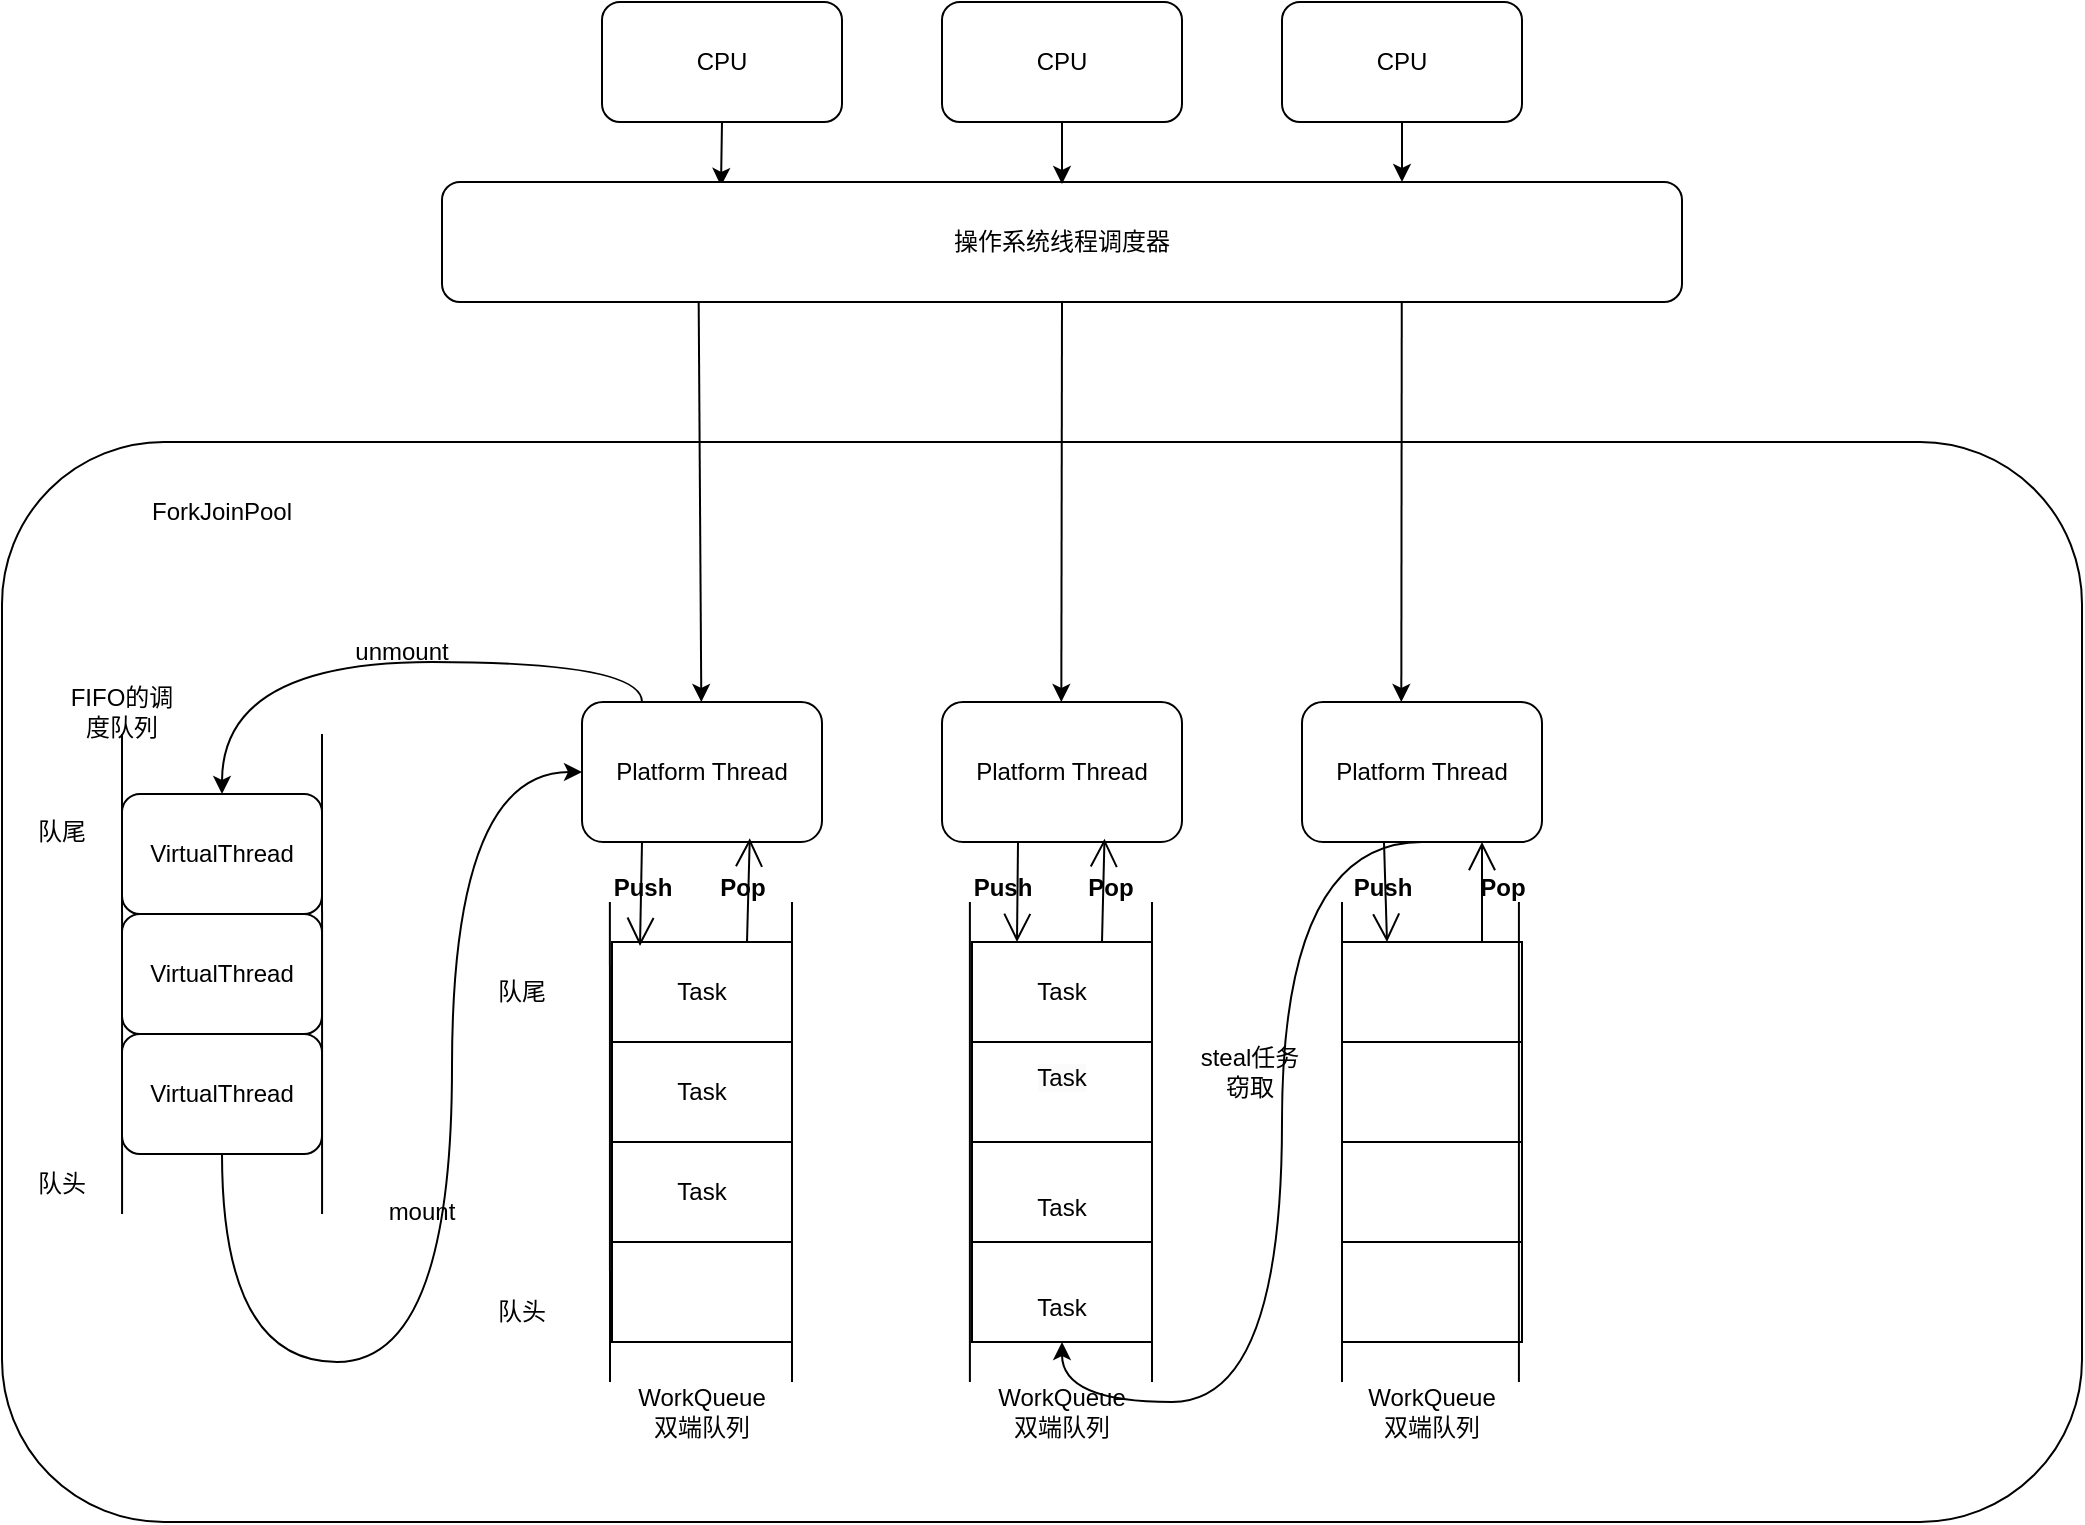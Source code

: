 <mxfile version="21.3.7" type="github">
  <diagram name="第 1 页" id="DaJ-24qObtk4jbQA614w">
    <mxGraphModel dx="2325" dy="1027" grid="1" gridSize="10" guides="1" tooltips="1" connect="1" arrows="1" fold="1" page="1" pageScale="1" pageWidth="827" pageHeight="1169" math="0" shadow="0">
      <root>
        <mxCell id="0" />
        <mxCell id="1" parent="0" />
        <mxCell id="24YxcUlf_cqzRsSQSOyX-5" style="edgeStyle=orthogonalEdgeStyle;rounded=0;orthogonalLoop=1;jettySize=auto;html=1;exitX=0.5;exitY=1;exitDx=0;exitDy=0;entryX=0.225;entryY=0.033;entryDx=0;entryDy=0;entryPerimeter=0;" edge="1" parent="1" source="24YxcUlf_cqzRsSQSOyX-1" target="24YxcUlf_cqzRsSQSOyX-4">
          <mxGeometry relative="1" as="geometry" />
        </mxCell>
        <mxCell id="24YxcUlf_cqzRsSQSOyX-1" value="CPU" style="rounded=1;whiteSpace=wrap;html=1;" vertex="1" parent="1">
          <mxGeometry x="90" y="10" width="120" height="60" as="geometry" />
        </mxCell>
        <mxCell id="24YxcUlf_cqzRsSQSOyX-4" value="操作系统线程调度器" style="rounded=1;whiteSpace=wrap;html=1;" vertex="1" parent="1">
          <mxGeometry x="10" y="100" width="620" height="60" as="geometry" />
        </mxCell>
        <mxCell id="24YxcUlf_cqzRsSQSOyX-9" style="edgeStyle=orthogonalEdgeStyle;rounded=0;orthogonalLoop=1;jettySize=auto;html=1;exitX=0.5;exitY=1;exitDx=0;exitDy=0;" edge="1" parent="1" source="24YxcUlf_cqzRsSQSOyX-10">
          <mxGeometry relative="1" as="geometry">
            <mxPoint x="320" y="101" as="targetPoint" />
          </mxGeometry>
        </mxCell>
        <mxCell id="24YxcUlf_cqzRsSQSOyX-10" value="CPU" style="rounded=1;whiteSpace=wrap;html=1;" vertex="1" parent="1">
          <mxGeometry x="260" y="10" width="120" height="60" as="geometry" />
        </mxCell>
        <mxCell id="24YxcUlf_cqzRsSQSOyX-13" style="edgeStyle=orthogonalEdgeStyle;rounded=0;orthogonalLoop=1;jettySize=auto;html=1;exitX=0.5;exitY=1;exitDx=0;exitDy=0;" edge="1" parent="1" source="24YxcUlf_cqzRsSQSOyX-14">
          <mxGeometry relative="1" as="geometry">
            <mxPoint x="490" y="100" as="targetPoint" />
          </mxGeometry>
        </mxCell>
        <mxCell id="24YxcUlf_cqzRsSQSOyX-14" value="CPU" style="rounded=1;whiteSpace=wrap;html=1;" vertex="1" parent="1">
          <mxGeometry x="430" y="10" width="120" height="60" as="geometry" />
        </mxCell>
        <mxCell id="24YxcUlf_cqzRsSQSOyX-15" value="" style="rounded=1;whiteSpace=wrap;html=1;" vertex="1" parent="1">
          <mxGeometry x="-210" y="230" width="1040" height="540" as="geometry" />
        </mxCell>
        <mxCell id="24YxcUlf_cqzRsSQSOyX-110" style="edgeStyle=orthogonalEdgeStyle;curved=1;rounded=0;orthogonalLoop=1;jettySize=auto;html=1;exitX=0.25;exitY=0;exitDx=0;exitDy=0;entryX=0.5;entryY=0;entryDx=0;entryDy=0;" edge="1" parent="1" source="24YxcUlf_cqzRsSQSOyX-17" target="24YxcUlf_cqzRsSQSOyX-102">
          <mxGeometry relative="1" as="geometry" />
        </mxCell>
        <mxCell id="24YxcUlf_cqzRsSQSOyX-17" value="Platform Thread" style="rounded=1;whiteSpace=wrap;html=1;" vertex="1" parent="1">
          <mxGeometry x="80" y="360" width="120" height="70" as="geometry" />
        </mxCell>
        <mxCell id="24YxcUlf_cqzRsSQSOyX-60" style="edgeStyle=orthogonalEdgeStyle;curved=1;rounded=0;orthogonalLoop=1;jettySize=auto;html=1;exitX=0.5;exitY=1;exitDx=0;exitDy=0;entryX=0.5;entryY=1;entryDx=0;entryDy=0;" edge="1" parent="1" source="24YxcUlf_cqzRsSQSOyX-18" target="24YxcUlf_cqzRsSQSOyX-47">
          <mxGeometry relative="1" as="geometry">
            <Array as="points">
              <mxPoint x="430" y="430" />
              <mxPoint x="430" y="710" />
              <mxPoint x="320" y="710" />
            </Array>
          </mxGeometry>
        </mxCell>
        <mxCell id="24YxcUlf_cqzRsSQSOyX-18" value="Platform Thread" style="rounded=1;whiteSpace=wrap;html=1;" vertex="1" parent="1">
          <mxGeometry x="440" y="360" width="120" height="70" as="geometry" />
        </mxCell>
        <mxCell id="24YxcUlf_cqzRsSQSOyX-19" value="Platform Thread" style="rounded=1;whiteSpace=wrap;html=1;" vertex="1" parent="1">
          <mxGeometry x="260" y="360" width="120" height="70" as="geometry" />
        </mxCell>
        <mxCell id="24YxcUlf_cqzRsSQSOyX-29" value="" style="endArrow=classic;html=1;rounded=0;exitX=0.774;exitY=1;exitDx=0;exitDy=0;exitPerimeter=0;" edge="1" parent="1" source="24YxcUlf_cqzRsSQSOyX-4">
          <mxGeometry width="50" height="50" relative="1" as="geometry">
            <mxPoint x="489.66" y="280" as="sourcePoint" />
            <mxPoint x="489.66" y="360" as="targetPoint" />
          </mxGeometry>
        </mxCell>
        <mxCell id="24YxcUlf_cqzRsSQSOyX-30" value="" style="endArrow=classic;html=1;rounded=0;exitX=0.5;exitY=1;exitDx=0;exitDy=0;" edge="1" parent="1" source="24YxcUlf_cqzRsSQSOyX-4">
          <mxGeometry width="50" height="50" relative="1" as="geometry">
            <mxPoint x="319.66" y="280" as="sourcePoint" />
            <mxPoint x="319.66" y="360" as="targetPoint" />
          </mxGeometry>
        </mxCell>
        <mxCell id="24YxcUlf_cqzRsSQSOyX-31" value="" style="endArrow=classic;html=1;rounded=0;exitX=0.207;exitY=0.997;exitDx=0;exitDy=0;exitPerimeter=0;" edge="1" parent="1" source="24YxcUlf_cqzRsSQSOyX-4">
          <mxGeometry width="50" height="50" relative="1" as="geometry">
            <mxPoint x="139.66" y="280" as="sourcePoint" />
            <mxPoint x="139.66" y="360" as="targetPoint" />
          </mxGeometry>
        </mxCell>
        <mxCell id="24YxcUlf_cqzRsSQSOyX-32" value="Task" style="rounded=0;whiteSpace=wrap;html=1;" vertex="1" parent="1">
          <mxGeometry x="95" y="480" width="90" height="50" as="geometry" />
        </mxCell>
        <mxCell id="24YxcUlf_cqzRsSQSOyX-34" value="" style="rounded=0;whiteSpace=wrap;html=1;" vertex="1" parent="1">
          <mxGeometry x="95" y="630" width="90" height="50" as="geometry" />
        </mxCell>
        <mxCell id="24YxcUlf_cqzRsSQSOyX-35" value="Task" style="rounded=0;whiteSpace=wrap;html=1;" vertex="1" parent="1">
          <mxGeometry x="95" y="580" width="90" height="50" as="geometry" />
        </mxCell>
        <mxCell id="24YxcUlf_cqzRsSQSOyX-36" value="Task" style="rounded=0;whiteSpace=wrap;html=1;" vertex="1" parent="1">
          <mxGeometry x="95" y="530" width="90" height="50" as="geometry" />
        </mxCell>
        <mxCell id="24YxcUlf_cqzRsSQSOyX-46" value="Task" style="rounded=0;whiteSpace=wrap;html=1;" vertex="1" parent="1">
          <mxGeometry x="275" y="480" width="90" height="50" as="geometry" />
        </mxCell>
        <mxCell id="24YxcUlf_cqzRsSQSOyX-47" value="&lt;br style=&quot;border-color: var(--border-color);&quot;&gt;Task" style="rounded=0;whiteSpace=wrap;html=1;" vertex="1" parent="1">
          <mxGeometry x="275" y="630" width="90" height="50" as="geometry" />
        </mxCell>
        <mxCell id="24YxcUlf_cqzRsSQSOyX-48" value="&lt;br style=&quot;border-color: var(--border-color);&quot;&gt;Task" style="rounded=0;whiteSpace=wrap;html=1;" vertex="1" parent="1">
          <mxGeometry x="275" y="580" width="90" height="50" as="geometry" />
        </mxCell>
        <mxCell id="24YxcUlf_cqzRsSQSOyX-49" value="&#xa;&lt;span style=&quot;color: rgb(0, 0, 0); font-family: Helvetica; font-size: 12px; font-style: normal; font-variant-ligatures: normal; font-variant-caps: normal; font-weight: 400; letter-spacing: normal; orphans: 2; text-align: center; text-indent: 0px; text-transform: none; widows: 2; word-spacing: 0px; -webkit-text-stroke-width: 0px; background-color: rgb(251, 251, 251); text-decoration-thickness: initial; text-decoration-style: initial; text-decoration-color: initial; float: none; display: inline !important;&quot;&gt;Task&lt;/span&gt;&#xa;&#xa;" style="rounded=0;whiteSpace=wrap;html=1;" vertex="1" parent="1">
          <mxGeometry x="275" y="530" width="90" height="50" as="geometry" />
        </mxCell>
        <mxCell id="24YxcUlf_cqzRsSQSOyX-50" value="" style="rounded=0;whiteSpace=wrap;html=1;" vertex="1" parent="1">
          <mxGeometry x="460" y="480" width="90" height="50" as="geometry" />
        </mxCell>
        <mxCell id="24YxcUlf_cqzRsSQSOyX-51" value="" style="rounded=0;whiteSpace=wrap;html=1;" vertex="1" parent="1">
          <mxGeometry x="460" y="630" width="90" height="50" as="geometry" />
        </mxCell>
        <mxCell id="24YxcUlf_cqzRsSQSOyX-52" value="" style="rounded=0;whiteSpace=wrap;html=1;" vertex="1" parent="1">
          <mxGeometry x="460" y="580" width="90" height="50" as="geometry" />
        </mxCell>
        <mxCell id="24YxcUlf_cqzRsSQSOyX-53" value="" style="rounded=0;whiteSpace=wrap;html=1;" vertex="1" parent="1">
          <mxGeometry x="460" y="530" width="90" height="50" as="geometry" />
        </mxCell>
        <mxCell id="24YxcUlf_cqzRsSQSOyX-54" value="ForkJoinPool" style="text;html=1;strokeColor=none;fillColor=none;align=center;verticalAlign=middle;whiteSpace=wrap;rounded=0;" vertex="1" parent="1">
          <mxGeometry x="-130" y="250" width="60" height="30" as="geometry" />
        </mxCell>
        <mxCell id="24YxcUlf_cqzRsSQSOyX-55" value="WorkQueue 双端队列" style="text;html=1;strokeColor=none;fillColor=none;align=center;verticalAlign=middle;whiteSpace=wrap;rounded=0;" vertex="1" parent="1">
          <mxGeometry x="110" y="700" width="60" height="30" as="geometry" />
        </mxCell>
        <mxCell id="24YxcUlf_cqzRsSQSOyX-64" value="steal任务窃取" style="text;html=1;strokeColor=none;fillColor=none;align=center;verticalAlign=middle;whiteSpace=wrap;rounded=0;" vertex="1" parent="1">
          <mxGeometry x="384" y="530" width="60" height="30" as="geometry" />
        </mxCell>
        <mxCell id="24YxcUlf_cqzRsSQSOyX-65" value="队头" style="text;html=1;strokeColor=none;fillColor=none;align=center;verticalAlign=middle;whiteSpace=wrap;rounded=0;" vertex="1" parent="1">
          <mxGeometry x="20" y="650" width="60" height="30" as="geometry" />
        </mxCell>
        <mxCell id="24YxcUlf_cqzRsSQSOyX-66" value="队尾" style="text;html=1;strokeColor=none;fillColor=none;align=center;verticalAlign=middle;whiteSpace=wrap;rounded=0;" vertex="1" parent="1">
          <mxGeometry x="20" y="490" width="60" height="30" as="geometry" />
        </mxCell>
        <mxCell id="24YxcUlf_cqzRsSQSOyX-67" value="WorkQueue 双端队列" style="text;html=1;strokeColor=none;fillColor=none;align=center;verticalAlign=middle;whiteSpace=wrap;rounded=0;" vertex="1" parent="1">
          <mxGeometry x="290" y="700" width="60" height="30" as="geometry" />
        </mxCell>
        <mxCell id="24YxcUlf_cqzRsSQSOyX-68" value="WorkQueue 双端队列" style="text;html=1;strokeColor=none;fillColor=none;align=center;verticalAlign=middle;whiteSpace=wrap;rounded=0;" vertex="1" parent="1">
          <mxGeometry x="475" y="700" width="60" height="30" as="geometry" />
        </mxCell>
        <mxCell id="24YxcUlf_cqzRsSQSOyX-72" value="" style="endArrow=open;endFill=1;endSize=12;html=1;rounded=0;curved=1;exitX=0.25;exitY=1;exitDx=0;exitDy=0;" edge="1" parent="1" source="24YxcUlf_cqzRsSQSOyX-17">
          <mxGeometry width="160" relative="1" as="geometry">
            <mxPoint x="110" y="440" as="sourcePoint" />
            <mxPoint x="109" y="482" as="targetPoint" />
          </mxGeometry>
        </mxCell>
        <mxCell id="24YxcUlf_cqzRsSQSOyX-74" value="" style="endArrow=open;endFill=1;endSize=12;html=1;rounded=0;curved=1;entryX=0.25;entryY=0;entryDx=0;entryDy=0;" edge="1" parent="1" target="24YxcUlf_cqzRsSQSOyX-46">
          <mxGeometry width="160" relative="1" as="geometry">
            <mxPoint x="298" y="430" as="sourcePoint" />
            <mxPoint x="300" y="470" as="targetPoint" />
          </mxGeometry>
        </mxCell>
        <mxCell id="24YxcUlf_cqzRsSQSOyX-76" value="" style="endArrow=open;endFill=1;endSize=12;html=1;rounded=0;curved=1;exitX=0.25;exitY=1;exitDx=0;exitDy=0;entryX=0.25;entryY=0;entryDx=0;entryDy=0;" edge="1" parent="1" target="24YxcUlf_cqzRsSQSOyX-50">
          <mxGeometry width="160" relative="1" as="geometry">
            <mxPoint x="481" y="430" as="sourcePoint" />
            <mxPoint x="480" y="470" as="targetPoint" />
          </mxGeometry>
        </mxCell>
        <mxCell id="24YxcUlf_cqzRsSQSOyX-77" value="" style="endArrow=open;endFill=1;endSize=12;html=1;rounded=0;curved=1;exitX=0.75;exitY=0;exitDx=0;exitDy=0;entryX=0.699;entryY=0.974;entryDx=0;entryDy=0;entryPerimeter=0;" edge="1" parent="1" source="24YxcUlf_cqzRsSQSOyX-32" target="24YxcUlf_cqzRsSQSOyX-17">
          <mxGeometry width="160" relative="1" as="geometry">
            <mxPoint x="120" y="450" as="sourcePoint" />
            <mxPoint x="163.52" y="441.82" as="targetPoint" />
          </mxGeometry>
        </mxCell>
        <mxCell id="24YxcUlf_cqzRsSQSOyX-80" value="" style="endArrow=open;endFill=1;endSize=12;html=1;rounded=0;curved=1;exitX=0.75;exitY=0;exitDx=0;exitDy=0;entryX=0.677;entryY=0.976;entryDx=0;entryDy=0;entryPerimeter=0;" edge="1" parent="1" target="24YxcUlf_cqzRsSQSOyX-19">
          <mxGeometry width="160" relative="1" as="geometry">
            <mxPoint x="340" y="480" as="sourcePoint" />
            <mxPoint x="341" y="442" as="targetPoint" />
          </mxGeometry>
        </mxCell>
        <mxCell id="24YxcUlf_cqzRsSQSOyX-82" value="" style="endArrow=open;endFill=1;endSize=12;html=1;rounded=0;curved=1;entryX=0.75;entryY=1;entryDx=0;entryDy=0;" edge="1" parent="1" target="24YxcUlf_cqzRsSQSOyX-18">
          <mxGeometry width="160" relative="1" as="geometry">
            <mxPoint x="530" y="480" as="sourcePoint" />
            <mxPoint x="531" y="430" as="targetPoint" />
          </mxGeometry>
        </mxCell>
        <mxCell id="24YxcUlf_cqzRsSQSOyX-84" value="Push" style="text;align=center;fontStyle=1;verticalAlign=middle;spacingLeft=3;spacingRight=3;strokeColor=none;rotatable=0;points=[[0,0.5],[1,0.5]];portConstraint=eastwest;html=1;" vertex="1" parent="1">
          <mxGeometry x="70" y="440" width="80" height="26" as="geometry" />
        </mxCell>
        <mxCell id="24YxcUlf_cqzRsSQSOyX-87" value="Push" style="text;align=center;fontStyle=1;verticalAlign=middle;spacingLeft=3;spacingRight=3;strokeColor=none;rotatable=0;points=[[0,0.5],[1,0.5]];portConstraint=eastwest;html=1;" vertex="1" parent="1">
          <mxGeometry x="440" y="440" width="80" height="26" as="geometry" />
        </mxCell>
        <mxCell id="24YxcUlf_cqzRsSQSOyX-88" value="Pop" style="text;align=center;fontStyle=1;verticalAlign=middle;spacingLeft=3;spacingRight=3;strokeColor=none;rotatable=0;points=[[0,0.5],[1,0.5]];portConstraint=eastwest;html=1;" vertex="1" parent="1">
          <mxGeometry x="120" y="440" width="80" height="26" as="geometry" />
        </mxCell>
        <mxCell id="24YxcUlf_cqzRsSQSOyX-89" value="Pop" style="text;align=center;fontStyle=1;verticalAlign=middle;spacingLeft=3;spacingRight=3;strokeColor=none;rotatable=0;points=[[0,0.5],[1,0.5]];portConstraint=eastwest;html=1;" vertex="1" parent="1">
          <mxGeometry x="304" y="440" width="80" height="26" as="geometry" />
        </mxCell>
        <mxCell id="24YxcUlf_cqzRsSQSOyX-90" value="Pop" style="text;align=center;fontStyle=1;verticalAlign=middle;spacingLeft=3;spacingRight=3;strokeColor=none;rotatable=0;points=[[0,0.5],[1,0.5]];portConstraint=eastwest;html=1;" vertex="1" parent="1">
          <mxGeometry x="500" y="440" width="80" height="26" as="geometry" />
        </mxCell>
        <mxCell id="24YxcUlf_cqzRsSQSOyX-92" value="" style="endArrow=none;html=1;rounded=0;curved=1;" edge="1" parent="1">
          <mxGeometry width="50" height="50" relative="1" as="geometry">
            <mxPoint x="185" y="700" as="sourcePoint" />
            <mxPoint x="185" y="460" as="targetPoint" />
          </mxGeometry>
        </mxCell>
        <mxCell id="24YxcUlf_cqzRsSQSOyX-94" value="" style="endArrow=none;html=1;rounded=0;curved=1;" edge="1" parent="1">
          <mxGeometry width="50" height="50" relative="1" as="geometry">
            <mxPoint x="94" y="700" as="sourcePoint" />
            <mxPoint x="93.95" y="460" as="targetPoint" />
          </mxGeometry>
        </mxCell>
        <mxCell id="24YxcUlf_cqzRsSQSOyX-95" value="" style="endArrow=none;html=1;rounded=0;curved=1;" edge="1" parent="1">
          <mxGeometry width="50" height="50" relative="1" as="geometry">
            <mxPoint x="365" y="700" as="sourcePoint" />
            <mxPoint x="365" y="460" as="targetPoint" />
          </mxGeometry>
        </mxCell>
        <mxCell id="24YxcUlf_cqzRsSQSOyX-96" value="" style="endArrow=none;html=1;rounded=0;curved=1;" edge="1" parent="1">
          <mxGeometry width="50" height="50" relative="1" as="geometry">
            <mxPoint x="273.95" y="700" as="sourcePoint" />
            <mxPoint x="273.95" y="460" as="targetPoint" />
          </mxGeometry>
        </mxCell>
        <mxCell id="24YxcUlf_cqzRsSQSOyX-97" value="" style="endArrow=none;html=1;rounded=0;curved=1;" edge="1" parent="1">
          <mxGeometry width="50" height="50" relative="1" as="geometry">
            <mxPoint x="460" y="700" as="sourcePoint" />
            <mxPoint x="460" y="460" as="targetPoint" />
          </mxGeometry>
        </mxCell>
        <mxCell id="24YxcUlf_cqzRsSQSOyX-98" value="" style="endArrow=none;html=1;rounded=0;curved=1;" edge="1" parent="1">
          <mxGeometry width="50" height="50" relative="1" as="geometry">
            <mxPoint x="548.46" y="700" as="sourcePoint" />
            <mxPoint x="548.46" y="460" as="targetPoint" />
          </mxGeometry>
        </mxCell>
        <mxCell id="24YxcUlf_cqzRsSQSOyX-100" value="Push" style="text;align=center;fontStyle=1;verticalAlign=middle;spacingLeft=3;spacingRight=3;strokeColor=none;rotatable=0;points=[[0,0.5],[1,0.5]];portConstraint=eastwest;html=1;" vertex="1" parent="1">
          <mxGeometry x="250" y="440" width="80" height="26" as="geometry" />
        </mxCell>
        <mxCell id="24YxcUlf_cqzRsSQSOyX-102" value="VirtualThread" style="rounded=1;whiteSpace=wrap;html=1;" vertex="1" parent="1">
          <mxGeometry x="-150" y="406" width="100" height="60" as="geometry" />
        </mxCell>
        <mxCell id="24YxcUlf_cqzRsSQSOyX-103" value="" style="endArrow=none;html=1;rounded=0;curved=1;" edge="1" parent="1">
          <mxGeometry width="50" height="50" relative="1" as="geometry">
            <mxPoint x="-149.95" y="616" as="sourcePoint" />
            <mxPoint x="-150" y="376" as="targetPoint" />
          </mxGeometry>
        </mxCell>
        <mxCell id="24YxcUlf_cqzRsSQSOyX-104" value="" style="endArrow=none;html=1;rounded=0;curved=1;" edge="1" parent="1">
          <mxGeometry width="50" height="50" relative="1" as="geometry">
            <mxPoint x="-49.95" y="616" as="sourcePoint" />
            <mxPoint x="-50.0" y="376" as="targetPoint" />
          </mxGeometry>
        </mxCell>
        <mxCell id="24YxcUlf_cqzRsSQSOyX-105" value="VirtualThread" style="rounded=1;whiteSpace=wrap;html=1;" vertex="1" parent="1">
          <mxGeometry x="-150" y="466" width="100" height="60" as="geometry" />
        </mxCell>
        <mxCell id="24YxcUlf_cqzRsSQSOyX-108" style="edgeStyle=orthogonalEdgeStyle;curved=1;rounded=0;orthogonalLoop=1;jettySize=auto;html=1;exitX=0.5;exitY=1;exitDx=0;exitDy=0;entryX=0;entryY=0.5;entryDx=0;entryDy=0;" edge="1" parent="1" source="24YxcUlf_cqzRsSQSOyX-106" target="24YxcUlf_cqzRsSQSOyX-17">
          <mxGeometry relative="1" as="geometry">
            <Array as="points">
              <mxPoint x="-100" y="690" />
              <mxPoint x="15" y="690" />
              <mxPoint x="15" y="395" />
            </Array>
          </mxGeometry>
        </mxCell>
        <mxCell id="24YxcUlf_cqzRsSQSOyX-106" value="VirtualThread" style="rounded=1;whiteSpace=wrap;html=1;" vertex="1" parent="1">
          <mxGeometry x="-150" y="526" width="100" height="60" as="geometry" />
        </mxCell>
        <mxCell id="24YxcUlf_cqzRsSQSOyX-107" value="FIFO的调度队列" style="text;html=1;strokeColor=none;fillColor=none;align=center;verticalAlign=middle;whiteSpace=wrap;rounded=0;" vertex="1" parent="1">
          <mxGeometry x="-180" y="350" width="60" height="30" as="geometry" />
        </mxCell>
        <mxCell id="24YxcUlf_cqzRsSQSOyX-109" value="mount" style="text;html=1;strokeColor=none;fillColor=none;align=center;verticalAlign=middle;whiteSpace=wrap;rounded=0;" vertex="1" parent="1">
          <mxGeometry x="-30" y="600" width="60" height="30" as="geometry" />
        </mxCell>
        <mxCell id="24YxcUlf_cqzRsSQSOyX-111" value="unmount" style="text;html=1;strokeColor=none;fillColor=none;align=center;verticalAlign=middle;whiteSpace=wrap;rounded=0;" vertex="1" parent="1">
          <mxGeometry x="-40" y="320" width="60" height="30" as="geometry" />
        </mxCell>
        <mxCell id="24YxcUlf_cqzRsSQSOyX-112" value="队头" style="text;html=1;strokeColor=none;fillColor=none;align=center;verticalAlign=middle;whiteSpace=wrap;rounded=0;" vertex="1" parent="1">
          <mxGeometry x="-210" y="586" width="60" height="30" as="geometry" />
        </mxCell>
        <mxCell id="24YxcUlf_cqzRsSQSOyX-113" value="队尾" style="text;html=1;strokeColor=none;fillColor=none;align=center;verticalAlign=middle;whiteSpace=wrap;rounded=0;" vertex="1" parent="1">
          <mxGeometry x="-210" y="410" width="60" height="30" as="geometry" />
        </mxCell>
      </root>
    </mxGraphModel>
  </diagram>
</mxfile>
